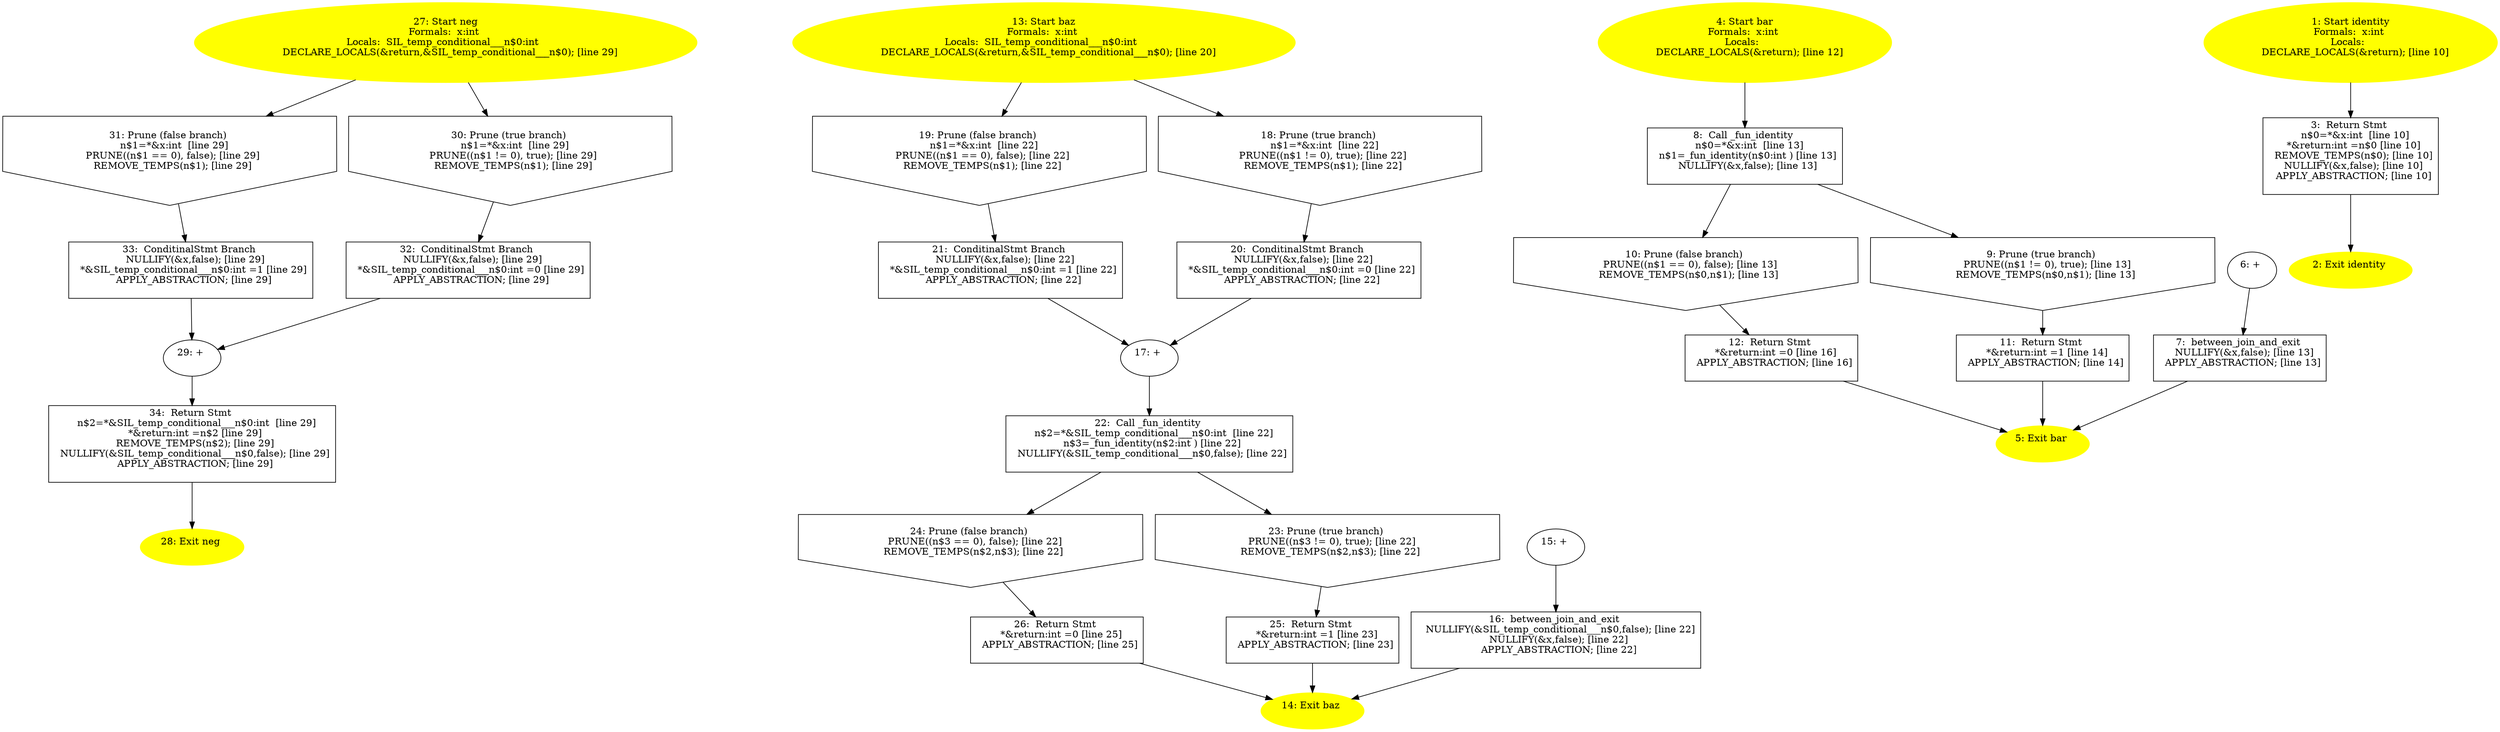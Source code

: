 digraph iCFG {
34 [label="34:  Return Stmt \n   n$2=*&SIL_temp_conditional___n$0:int  [line 29]\n  *&return:int =n$2 [line 29]\n  REMOVE_TEMPS(n$2); [line 29]\n  NULLIFY(&SIL_temp_conditional___n$0,false); [line 29]\n  APPLY_ABSTRACTION; [line 29]\n " shape="box"]
	

	 34 -> 28 ;
33 [label="33:  ConditinalStmt Branch \n   NULLIFY(&x,false); [line 29]\n  *&SIL_temp_conditional___n$0:int =1 [line 29]\n  APPLY_ABSTRACTION; [line 29]\n " shape="box"]
	

	 33 -> 29 ;
32 [label="32:  ConditinalStmt Branch \n   NULLIFY(&x,false); [line 29]\n  *&SIL_temp_conditional___n$0:int =0 [line 29]\n  APPLY_ABSTRACTION; [line 29]\n " shape="box"]
	

	 32 -> 29 ;
31 [label="31: Prune (false branch) \n   n$1=*&x:int  [line 29]\n  PRUNE((n$1 == 0), false); [line 29]\n  REMOVE_TEMPS(n$1); [line 29]\n " shape="invhouse"]
	

	 31 -> 33 ;
30 [label="30: Prune (true branch) \n   n$1=*&x:int  [line 29]\n  PRUNE((n$1 != 0), true); [line 29]\n  REMOVE_TEMPS(n$1); [line 29]\n " shape="invhouse"]
	

	 30 -> 32 ;
29 [label="29: + \n  " ]
	

	 29 -> 34 ;
28 [label="28: Exit neg \n  " color=yellow style=filled]
	

27 [label="27: Start neg\nFormals:  x:int \nLocals:  SIL_temp_conditional___n$0:int  \n   DECLARE_LOCALS(&return,&SIL_temp_conditional___n$0); [line 29]\n " color=yellow style=filled]
	

	 27 -> 30 ;
	 27 -> 31 ;
26 [label="26:  Return Stmt \n   *&return:int =0 [line 25]\n  APPLY_ABSTRACTION; [line 25]\n " shape="box"]
	

	 26 -> 14 ;
25 [label="25:  Return Stmt \n   *&return:int =1 [line 23]\n  APPLY_ABSTRACTION; [line 23]\n " shape="box"]
	

	 25 -> 14 ;
24 [label="24: Prune (false branch) \n   PRUNE((n$3 == 0), false); [line 22]\n  REMOVE_TEMPS(n$2,n$3); [line 22]\n " shape="invhouse"]
	

	 24 -> 26 ;
23 [label="23: Prune (true branch) \n   PRUNE((n$3 != 0), true); [line 22]\n  REMOVE_TEMPS(n$2,n$3); [line 22]\n " shape="invhouse"]
	

	 23 -> 25 ;
22 [label="22:  Call _fun_identity \n   n$2=*&SIL_temp_conditional___n$0:int  [line 22]\n  n$3=_fun_identity(n$2:int ) [line 22]\n  NULLIFY(&SIL_temp_conditional___n$0,false); [line 22]\n " shape="box"]
	

	 22 -> 23 ;
	 22 -> 24 ;
21 [label="21:  ConditinalStmt Branch \n   NULLIFY(&x,false); [line 22]\n  *&SIL_temp_conditional___n$0:int =1 [line 22]\n  APPLY_ABSTRACTION; [line 22]\n " shape="box"]
	

	 21 -> 17 ;
20 [label="20:  ConditinalStmt Branch \n   NULLIFY(&x,false); [line 22]\n  *&SIL_temp_conditional___n$0:int =0 [line 22]\n  APPLY_ABSTRACTION; [line 22]\n " shape="box"]
	

	 20 -> 17 ;
19 [label="19: Prune (false branch) \n   n$1=*&x:int  [line 22]\n  PRUNE((n$1 == 0), false); [line 22]\n  REMOVE_TEMPS(n$1); [line 22]\n " shape="invhouse"]
	

	 19 -> 21 ;
18 [label="18: Prune (true branch) \n   n$1=*&x:int  [line 22]\n  PRUNE((n$1 != 0), true); [line 22]\n  REMOVE_TEMPS(n$1); [line 22]\n " shape="invhouse"]
	

	 18 -> 20 ;
17 [label="17: + \n  " ]
	

	 17 -> 22 ;
16 [label="16:  between_join_and_exit \n   NULLIFY(&SIL_temp_conditional___n$0,false); [line 22]\n  NULLIFY(&x,false); [line 22]\n  APPLY_ABSTRACTION; [line 22]\n " shape="box"]
	

	 16 -> 14 ;
15 [label="15: + \n  " ]
	

	 15 -> 16 ;
14 [label="14: Exit baz \n  " color=yellow style=filled]
	

13 [label="13: Start baz\nFormals:  x:int \nLocals:  SIL_temp_conditional___n$0:int  \n   DECLARE_LOCALS(&return,&SIL_temp_conditional___n$0); [line 20]\n " color=yellow style=filled]
	

	 13 -> 18 ;
	 13 -> 19 ;
12 [label="12:  Return Stmt \n   *&return:int =0 [line 16]\n  APPLY_ABSTRACTION; [line 16]\n " shape="box"]
	

	 12 -> 5 ;
11 [label="11:  Return Stmt \n   *&return:int =1 [line 14]\n  APPLY_ABSTRACTION; [line 14]\n " shape="box"]
	

	 11 -> 5 ;
10 [label="10: Prune (false branch) \n   PRUNE((n$1 == 0), false); [line 13]\n  REMOVE_TEMPS(n$0,n$1); [line 13]\n " shape="invhouse"]
	

	 10 -> 12 ;
9 [label="9: Prune (true branch) \n   PRUNE((n$1 != 0), true); [line 13]\n  REMOVE_TEMPS(n$0,n$1); [line 13]\n " shape="invhouse"]
	

	 9 -> 11 ;
8 [label="8:  Call _fun_identity \n   n$0=*&x:int  [line 13]\n  n$1=_fun_identity(n$0:int ) [line 13]\n  NULLIFY(&x,false); [line 13]\n " shape="box"]
	

	 8 -> 9 ;
	 8 -> 10 ;
7 [label="7:  between_join_and_exit \n   NULLIFY(&x,false); [line 13]\n  APPLY_ABSTRACTION; [line 13]\n " shape="box"]
	

	 7 -> 5 ;
6 [label="6: + \n  " ]
	

	 6 -> 7 ;
5 [label="5: Exit bar \n  " color=yellow style=filled]
	

4 [label="4: Start bar\nFormals:  x:int \nLocals:  \n   DECLARE_LOCALS(&return); [line 12]\n " color=yellow style=filled]
	

	 4 -> 8 ;
3 [label="3:  Return Stmt \n   n$0=*&x:int  [line 10]\n  *&return:int =n$0 [line 10]\n  REMOVE_TEMPS(n$0); [line 10]\n  NULLIFY(&x,false); [line 10]\n  APPLY_ABSTRACTION; [line 10]\n " shape="box"]
	

	 3 -> 2 ;
2 [label="2: Exit identity \n  " color=yellow style=filled]
	

1 [label="1: Start identity\nFormals:  x:int \nLocals:  \n   DECLARE_LOCALS(&return); [line 10]\n " color=yellow style=filled]
	

	 1 -> 3 ;
}
